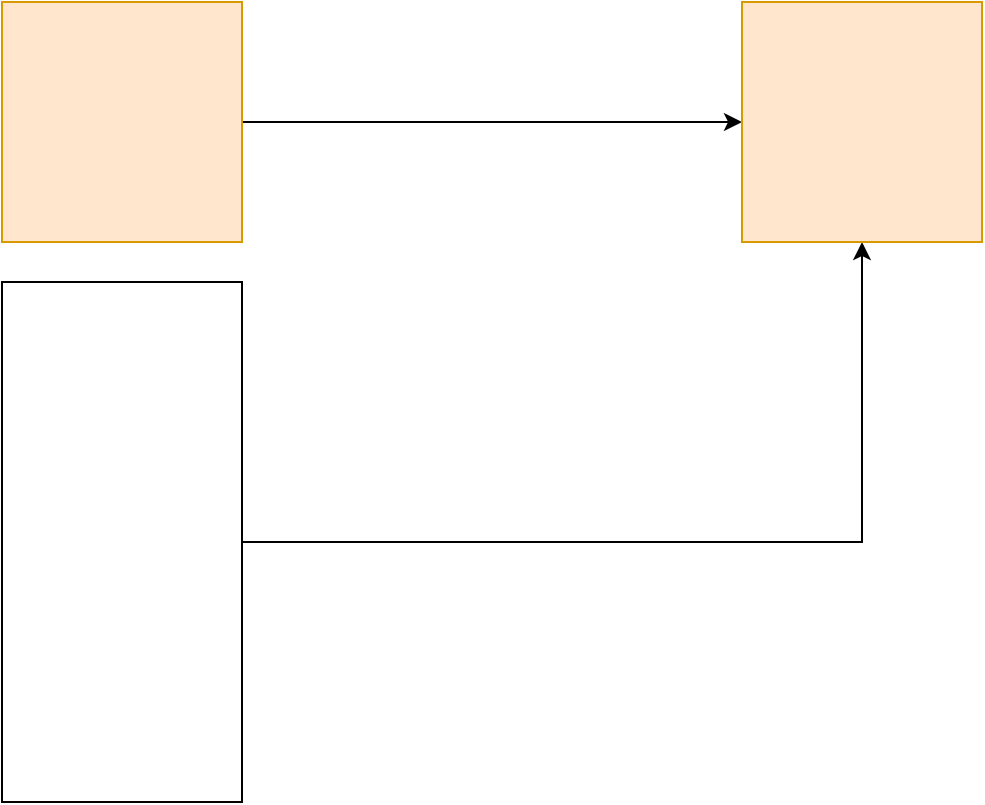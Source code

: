 <mxfile version="12.8.8" type="github" pages="3"><diagram id="jImRXZ4COvoPaJZqEBT9" name="Page-1"><mxGraphModel dx="1038" dy="580" grid="1" gridSize="10" guides="1" tooltips="1" connect="1" arrows="1" fold="1" page="1" pageScale="1" pageWidth="827" pageHeight="1169" math="0" shadow="0"><root><mxCell id="0"/><mxCell id="1" parent="0"/><mxCell id="wm94oCzGZDzHBTt7hpy1-6" style="edgeStyle=orthogonalEdgeStyle;rounded=0;orthogonalLoop=1;jettySize=auto;html=1;exitX=1;exitY=0.5;exitDx=0;exitDy=0;" parent="1" source="wm94oCzGZDzHBTt7hpy1-3" target="wm94oCzGZDzHBTt7hpy1-5" edge="1"><mxGeometry relative="1" as="geometry"/></mxCell><mxCell id="wm94oCzGZDzHBTt7hpy1-3" value="" style="rounded=0;whiteSpace=wrap;html=1;fillColor=#ffe6cc;strokeColor=#d79b00;" parent="1" vertex="1"><mxGeometry x="120" y="80" width="120" height="120" as="geometry"/></mxCell><mxCell id="wm94oCzGZDzHBTt7hpy1-7" style="edgeStyle=orthogonalEdgeStyle;rounded=0;orthogonalLoop=1;jettySize=auto;html=1;exitX=1;exitY=0.5;exitDx=0;exitDy=0;" parent="1" source="wm94oCzGZDzHBTt7hpy1-4" target="wm94oCzGZDzHBTt7hpy1-5" edge="1"><mxGeometry relative="1" as="geometry"/></mxCell><mxCell id="wm94oCzGZDzHBTt7hpy1-4" value="" style="rounded=0;whiteSpace=wrap;html=1;" parent="1" vertex="1"><mxGeometry x="120" y="220" width="120" height="260" as="geometry"/></mxCell><mxCell id="wm94oCzGZDzHBTt7hpy1-5" value="" style="rounded=0;whiteSpace=wrap;html=1;fillColor=#ffe6cc;strokeColor=#d79b00;" parent="1" vertex="1"><mxGeometry x="490" y="80" width="120" height="120" as="geometry"/></mxCell></root></mxGraphModel></diagram><diagram id="92UhaX4F3ODC_vWBri8v" name="Page-2"><mxGraphModel dx="1038" dy="531" grid="1" gridSize="10" guides="1" tooltips="1" connect="1" arrows="1" fold="1" page="1" pageScale="1" pageWidth="827" pageHeight="1169" math="0" shadow="0"><root><mxCell id="doBCFoZnpNojGtrj76iA-0"/><mxCell id="doBCFoZnpNojGtrj76iA-1" parent="doBCFoZnpNojGtrj76iA-0"/><mxCell id="doBCFoZnpNojGtrj76iA-5" style="edgeStyle=orthogonalEdgeStyle;rounded=0;orthogonalLoop=1;jettySize=auto;html=1;exitX=1;exitY=0.5;exitDx=0;exitDy=0;entryX=0;entryY=0.5;entryDx=0;entryDy=0;" edge="1" parent="doBCFoZnpNojGtrj76iA-1" source="doBCFoZnpNojGtrj76iA-2" target="doBCFoZnpNojGtrj76iA-4"><mxGeometry relative="1" as="geometry"/></mxCell><mxCell id="doBCFoZnpNojGtrj76iA-9" style="edgeStyle=orthogonalEdgeStyle;rounded=0;orthogonalLoop=1;jettySize=auto;html=1;exitX=1;exitY=0.5;exitDx=0;exitDy=0;" edge="1" parent="doBCFoZnpNojGtrj76iA-1" source="doBCFoZnpNojGtrj76iA-2" target="doBCFoZnpNojGtrj76iA-6"><mxGeometry relative="1" as="geometry"/></mxCell><mxCell id="doBCFoZnpNojGtrj76iA-14" style="edgeStyle=orthogonalEdgeStyle;rounded=0;orthogonalLoop=1;jettySize=auto;html=1;exitX=1;exitY=0.5;exitDx=0;exitDy=0;entryX=0;entryY=0.5;entryDx=0;entryDy=0;" edge="1" parent="doBCFoZnpNojGtrj76iA-1" source="doBCFoZnpNojGtrj76iA-2" target="doBCFoZnpNojGtrj76iA-7"><mxGeometry relative="1" as="geometry"/></mxCell><mxCell id="doBCFoZnpNojGtrj76iA-15" style="edgeStyle=orthogonalEdgeStyle;rounded=0;orthogonalLoop=1;jettySize=auto;html=1;exitX=1;exitY=0.5;exitDx=0;exitDy=0;entryX=0;entryY=0.5;entryDx=0;entryDy=0;" edge="1" parent="doBCFoZnpNojGtrj76iA-1" source="doBCFoZnpNojGtrj76iA-2" target="doBCFoZnpNojGtrj76iA-8"><mxGeometry relative="1" as="geometry"/></mxCell><mxCell id="doBCFoZnpNojGtrj76iA-2" value="BMI" style="rounded=0;whiteSpace=wrap;html=1;" vertex="1" parent="doBCFoZnpNojGtrj76iA-1"><mxGeometry x="120" y="190" width="80" height="40" as="geometry"/></mxCell><mxCell id="doBCFoZnpNojGtrj76iA-11" style="edgeStyle=orthogonalEdgeStyle;rounded=0;orthogonalLoop=1;jettySize=auto;html=1;exitX=1;exitY=0.5;exitDx=0;exitDy=0;" edge="1" parent="doBCFoZnpNojGtrj76iA-1" source="doBCFoZnpNojGtrj76iA-4" target="doBCFoZnpNojGtrj76iA-10"><mxGeometry relative="1" as="geometry"/></mxCell><mxCell id="doBCFoZnpNojGtrj76iA-4" value="BMI&amp;gt;1000" style="rounded=0;whiteSpace=wrap;html=1;" vertex="1" parent="doBCFoZnpNojGtrj76iA-1"><mxGeometry x="350" y="90" width="120" height="40" as="geometry"/></mxCell><mxCell id="doBCFoZnpNojGtrj76iA-13" style="edgeStyle=orthogonalEdgeStyle;rounded=0;orthogonalLoop=1;jettySize=auto;html=1;exitX=1;exitY=0.5;exitDx=0;exitDy=0;" edge="1" parent="doBCFoZnpNojGtrj76iA-1" source="doBCFoZnpNojGtrj76iA-6" target="doBCFoZnpNojGtrj76iA-12"><mxGeometry relative="1" as="geometry"/></mxCell><mxCell id="doBCFoZnpNojGtrj76iA-6" value="BMI" style="rounded=0;whiteSpace=wrap;html=1;fillColor=#d5e8d4;strokeColor=#82b366;" vertex="1" parent="doBCFoZnpNojGtrj76iA-1"><mxGeometry x="350" y="150" width="120" height="40" as="geometry"/></mxCell><mxCell id="doBCFoZnpNojGtrj76iA-7" value="身高体重" style="rounded=0;whiteSpace=wrap;html=1;" vertex="1" parent="doBCFoZnpNojGtrj76iA-1"><mxGeometry x="350" y="220" width="120" height="40" as="geometry"/></mxCell><mxCell id="doBCFoZnpNojGtrj76iA-8" value="@23.5" style="rounded=0;whiteSpace=wrap;html=1;" vertex="1" parent="doBCFoZnpNojGtrj76iA-1"><mxGeometry x="350" y="300" width="120" height="40" as="geometry"/></mxCell><mxCell id="doBCFoZnpNojGtrj76iA-10" value="remove" style="rounded=0;whiteSpace=wrap;html=1;" vertex="1" parent="doBCFoZnpNojGtrj76iA-1"><mxGeometry x="520" y="90" width="120" height="40" as="geometry"/></mxCell><mxCell id="doBCFoZnpNojGtrj76iA-12" value="BMI" style="rounded=0;whiteSpace=wrap;html=1;fillColor=#d5e8d4;strokeColor=#82b366;" vertex="1" parent="doBCFoZnpNojGtrj76iA-1"><mxGeometry x="520" y="150" width="120" height="40" as="geometry"/></mxCell><mxCell id="doBCFoZnpNojGtrj76iA-20" style="edgeStyle=orthogonalEdgeStyle;rounded=0;orthogonalLoop=1;jettySize=auto;html=1;exitX=1;exitY=0.5;exitDx=0;exitDy=0;entryX=0;entryY=0.5;entryDx=0;entryDy=0;" edge="1" parent="doBCFoZnpNojGtrj76iA-1" source="doBCFoZnpNojGtrj76iA-24" target="doBCFoZnpNojGtrj76iA-26"><mxGeometry relative="1" as="geometry"/></mxCell><mxCell id="doBCFoZnpNojGtrj76iA-23" style="edgeStyle=orthogonalEdgeStyle;rounded=0;orthogonalLoop=1;jettySize=auto;html=1;exitX=1;exitY=0.5;exitDx=0;exitDy=0;entryX=0;entryY=0.5;entryDx=0;entryDy=0;" edge="1" parent="doBCFoZnpNojGtrj76iA-1" source="doBCFoZnpNojGtrj76iA-24" target="doBCFoZnpNojGtrj76iA-30"><mxGeometry relative="1" as="geometry"/></mxCell><mxCell id="doBCFoZnpNojGtrj76iA-35" style="edgeStyle=orthogonalEdgeStyle;rounded=0;orthogonalLoop=1;jettySize=auto;html=1;exitX=1;exitY=0.5;exitDx=0;exitDy=0;entryX=0;entryY=0.5;entryDx=0;entryDy=0;" edge="1" parent="doBCFoZnpNojGtrj76iA-1" source="doBCFoZnpNojGtrj76iA-24" target="doBCFoZnpNojGtrj76iA-34"><mxGeometry relative="1" as="geometry"/></mxCell><mxCell id="doBCFoZnpNojGtrj76iA-24" value="胃癌" style="rounded=0;whiteSpace=wrap;html=1;" vertex="1" parent="doBCFoZnpNojGtrj76iA-1"><mxGeometry x="100" y="470" width="80" height="40" as="geometry"/></mxCell><mxCell id="doBCFoZnpNojGtrj76iA-25" style="edgeStyle=orthogonalEdgeStyle;rounded=0;orthogonalLoop=1;jettySize=auto;html=1;exitX=1;exitY=0.5;exitDx=0;exitDy=0;" edge="1" parent="doBCFoZnpNojGtrj76iA-1" source="doBCFoZnpNojGtrj76iA-26" target="doBCFoZnpNojGtrj76iA-31"><mxGeometry relative="1" as="geometry"/></mxCell><mxCell id="doBCFoZnpNojGtrj76iA-26" value="30" style="rounded=0;whiteSpace=wrap;html=1;" vertex="1" parent="doBCFoZnpNojGtrj76iA-1"><mxGeometry x="330" y="390" width="120" height="40" as="geometry"/></mxCell><mxCell id="doBCFoZnpNojGtrj76iA-30" value="@23.5" style="rounded=0;whiteSpace=wrap;html=1;fillColor=#d5e8d4;strokeColor=#82b366;" vertex="1" parent="doBCFoZnpNojGtrj76iA-1"><mxGeometry x="330" y="540" width="120" height="40" as="geometry"/></mxCell><mxCell id="doBCFoZnpNojGtrj76iA-31" value="remove" style="rounded=0;whiteSpace=wrap;html=1;" vertex="1" parent="doBCFoZnpNojGtrj76iA-1"><mxGeometry x="500" y="390" width="120" height="40" as="geometry"/></mxCell><mxCell id="doBCFoZnpNojGtrj76iA-37" style="edgeStyle=orthogonalEdgeStyle;rounded=0;orthogonalLoop=1;jettySize=auto;html=1;exitX=1;exitY=0.5;exitDx=0;exitDy=0;" edge="1" parent="doBCFoZnpNojGtrj76iA-1" source="doBCFoZnpNojGtrj76iA-34" target="doBCFoZnpNojGtrj76iA-36"><mxGeometry relative="1" as="geometry"/></mxCell><mxCell id="doBCFoZnpNojGtrj76iA-34" value="胃癌" style="rounded=0;whiteSpace=wrap;html=1;fillColor=#d5e8d4;strokeColor=#82b366;" vertex="1" parent="doBCFoZnpNojGtrj76iA-1"><mxGeometry x="330" y="470" width="80" height="40" as="geometry"/></mxCell><mxCell id="doBCFoZnpNojGtrj76iA-36" value="胃癌" style="rounded=0;whiteSpace=wrap;html=1;fillColor=#d5e8d4;strokeColor=#82b366;" vertex="1" parent="doBCFoZnpNojGtrj76iA-1"><mxGeometry x="500" y="470" width="80" height="40" as="geometry"/></mxCell></root></mxGraphModel></diagram><diagram id="0LpYEDxQMYvQq1XB_tNr" name="Page-3"><mxGraphModel dx="1038" dy="580" grid="1" gridSize="10" guides="1" tooltips="1" connect="1" arrows="1" fold="1" page="1" pageScale="1" pageWidth="827" pageHeight="1169" math="0" shadow="0"><root><mxCell id="jh4pIGA6NtidMV58hvjl-0"/><mxCell id="jh4pIGA6NtidMV58hvjl-1" parent="jh4pIGA6NtidMV58hvjl-0"/><mxCell id="jh4pIGA6NtidMV58hvjl-2" value="" style="rounded=0;whiteSpace=wrap;html=1;" vertex="1" parent="jh4pIGA6NtidMV58hvjl-1"><mxGeometry x="120" y="160" width="120" height="60" as="geometry"/></mxCell></root></mxGraphModel></diagram></mxfile>